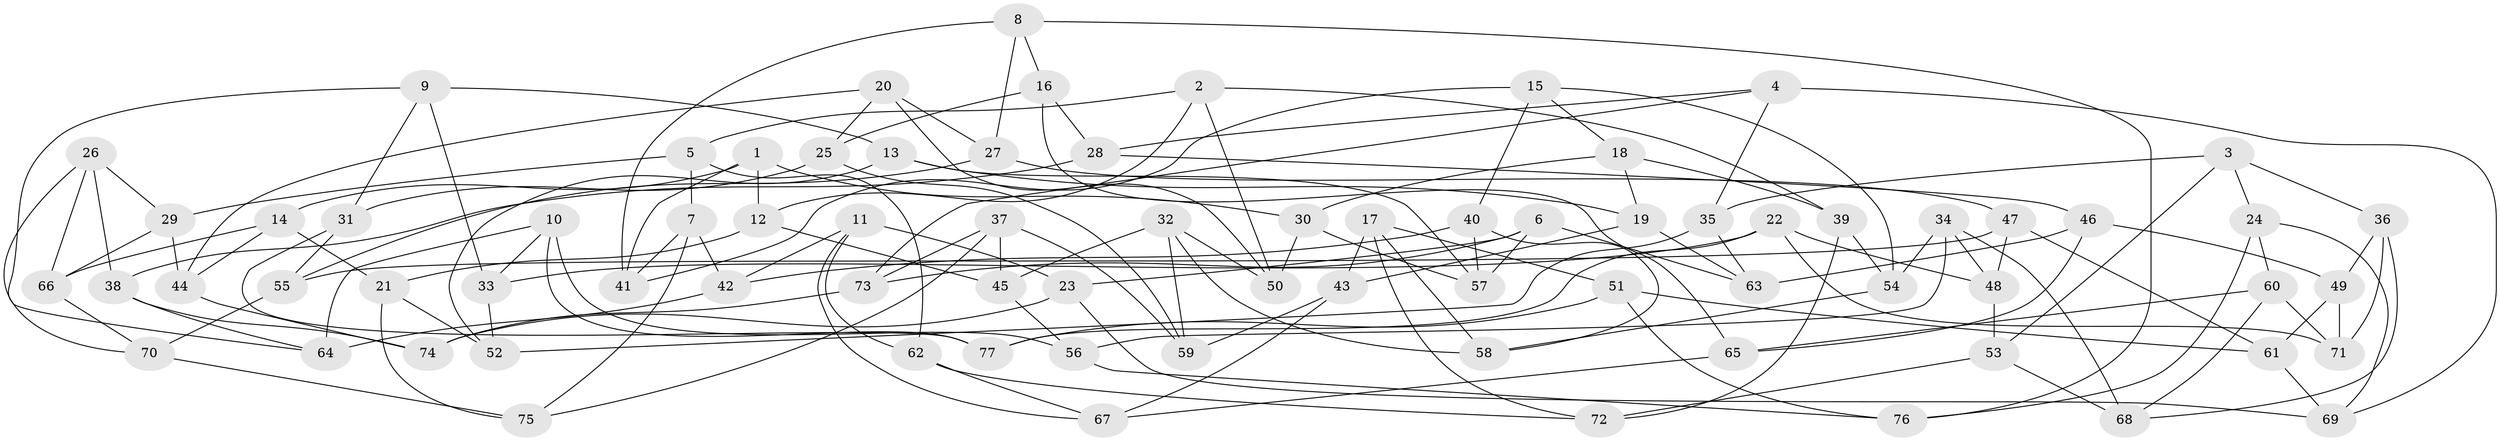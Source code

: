 // coarse degree distribution, {4: 0.3404255319148936, 6: 0.5319148936170213, 5: 0.10638297872340426, 3: 0.02127659574468085}
// Generated by graph-tools (version 1.1) at 2025/24/03/03/25 07:24:26]
// undirected, 77 vertices, 154 edges
graph export_dot {
graph [start="1"]
  node [color=gray90,style=filled];
  1;
  2;
  3;
  4;
  5;
  6;
  7;
  8;
  9;
  10;
  11;
  12;
  13;
  14;
  15;
  16;
  17;
  18;
  19;
  20;
  21;
  22;
  23;
  24;
  25;
  26;
  27;
  28;
  29;
  30;
  31;
  32;
  33;
  34;
  35;
  36;
  37;
  38;
  39;
  40;
  41;
  42;
  43;
  44;
  45;
  46;
  47;
  48;
  49;
  50;
  51;
  52;
  53;
  54;
  55;
  56;
  57;
  58;
  59;
  60;
  61;
  62;
  63;
  64;
  65;
  66;
  67;
  68;
  69;
  70;
  71;
  72;
  73;
  74;
  75;
  76;
  77;
  1 -- 12;
  1 -- 30;
  1 -- 41;
  1 -- 14;
  2 -- 50;
  2 -- 5;
  2 -- 39;
  2 -- 12;
  3 -- 24;
  3 -- 35;
  3 -- 36;
  3 -- 53;
  4 -- 73;
  4 -- 28;
  4 -- 35;
  4 -- 69;
  5 -- 29;
  5 -- 62;
  5 -- 7;
  6 -- 63;
  6 -- 57;
  6 -- 73;
  6 -- 23;
  7 -- 75;
  7 -- 42;
  7 -- 41;
  8 -- 41;
  8 -- 27;
  8 -- 76;
  8 -- 16;
  9 -- 64;
  9 -- 13;
  9 -- 31;
  9 -- 33;
  10 -- 77;
  10 -- 56;
  10 -- 33;
  10 -- 64;
  11 -- 67;
  11 -- 23;
  11 -- 42;
  11 -- 62;
  12 -- 45;
  12 -- 21;
  13 -- 57;
  13 -- 19;
  13 -- 52;
  14 -- 21;
  14 -- 66;
  14 -- 44;
  15 -- 41;
  15 -- 54;
  15 -- 18;
  15 -- 40;
  16 -- 65;
  16 -- 28;
  16 -- 25;
  17 -- 51;
  17 -- 58;
  17 -- 72;
  17 -- 43;
  18 -- 19;
  18 -- 39;
  18 -- 30;
  19 -- 43;
  19 -- 63;
  20 -- 50;
  20 -- 27;
  20 -- 25;
  20 -- 44;
  21 -- 52;
  21 -- 75;
  22 -- 77;
  22 -- 48;
  22 -- 33;
  22 -- 71;
  23 -- 69;
  23 -- 74;
  24 -- 76;
  24 -- 69;
  24 -- 60;
  25 -- 31;
  25 -- 59;
  26 -- 38;
  26 -- 29;
  26 -- 66;
  26 -- 70;
  27 -- 47;
  27 -- 55;
  28 -- 38;
  28 -- 46;
  29 -- 66;
  29 -- 44;
  30 -- 57;
  30 -- 50;
  31 -- 55;
  31 -- 77;
  32 -- 50;
  32 -- 58;
  32 -- 45;
  32 -- 59;
  33 -- 52;
  34 -- 68;
  34 -- 54;
  34 -- 56;
  34 -- 48;
  35 -- 63;
  35 -- 52;
  36 -- 71;
  36 -- 49;
  36 -- 68;
  37 -- 59;
  37 -- 75;
  37 -- 73;
  37 -- 45;
  38 -- 74;
  38 -- 64;
  39 -- 72;
  39 -- 54;
  40 -- 58;
  40 -- 57;
  40 -- 42;
  42 -- 64;
  43 -- 67;
  43 -- 59;
  44 -- 74;
  45 -- 56;
  46 -- 49;
  46 -- 65;
  46 -- 63;
  47 -- 61;
  47 -- 48;
  47 -- 55;
  48 -- 53;
  49 -- 71;
  49 -- 61;
  51 -- 76;
  51 -- 77;
  51 -- 61;
  53 -- 72;
  53 -- 68;
  54 -- 58;
  55 -- 70;
  56 -- 76;
  60 -- 71;
  60 -- 65;
  60 -- 68;
  61 -- 69;
  62 -- 67;
  62 -- 72;
  65 -- 67;
  66 -- 70;
  70 -- 75;
  73 -- 74;
}
